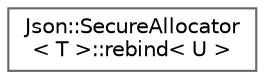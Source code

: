digraph "Graphical Class Hierarchy"
{
 // LATEX_PDF_SIZE
  bgcolor="transparent";
  edge [fontname=Helvetica,fontsize=10,labelfontname=Helvetica,labelfontsize=10];
  node [fontname=Helvetica,fontsize=10,shape=box,height=0.2,width=0.4];
  rankdir="LR";
  Node0 [label="Json::SecureAllocator\l\< T \>::rebind\< U \>",height=0.2,width=0.4,color="grey40", fillcolor="white", style="filled",URL="$struct_json_1_1_secure_allocator_1_1rebind.html",tooltip=" "];
}
